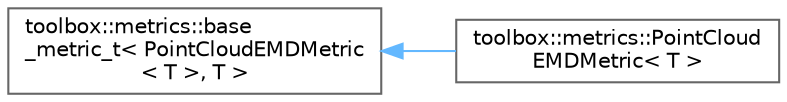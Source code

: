 digraph "Graphical Class Hierarchy"
{
 // LATEX_PDF_SIZE
  bgcolor="transparent";
  edge [fontname=Helvetica,fontsize=10,labelfontname=Helvetica,labelfontsize=10];
  node [fontname=Helvetica,fontsize=10,shape=box,height=0.2,width=0.4];
  rankdir="LR";
  Node0 [id="Node000000",label="toolbox::metrics::base\l_metric_t\< PointCloudEMDMetric\l\< T \>, T \>",height=0.2,width=0.4,color="grey40", fillcolor="white", style="filled",URL="$classtoolbox_1_1metrics_1_1base__metric__t.html",tooltip=" "];
  Node0 -> Node1 [id="edge97_Node000000_Node000001",dir="back",color="steelblue1",style="solid",tooltip=" "];
  Node1 [id="Node000001",label="toolbox::metrics::PointCloud\lEMDMetric\< T \>",height=0.2,width=0.4,color="grey40", fillcolor="white", style="filled",URL="$classtoolbox_1_1metrics_1_1_point_cloud_e_m_d_metric.html",tooltip="Earth Mover's Distance (EMD) for point clouds."];
}
